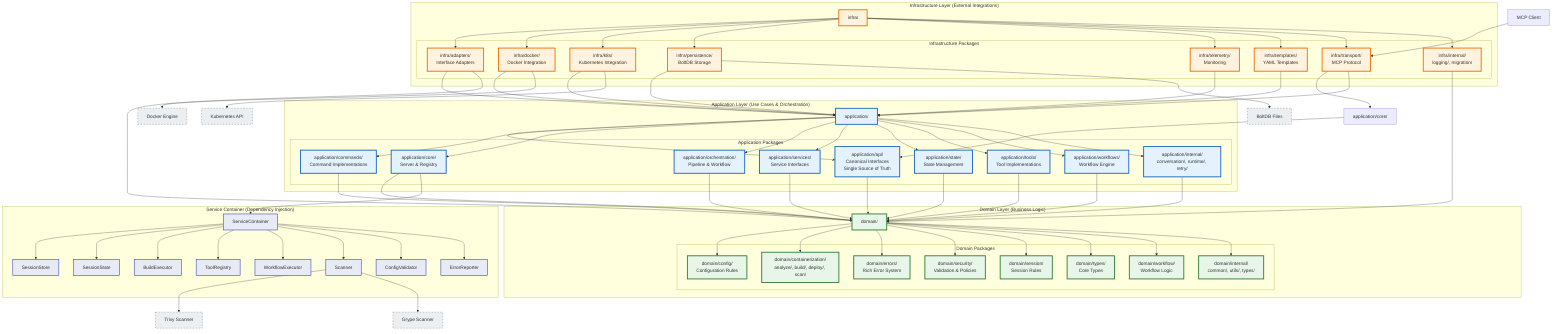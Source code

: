 graph TD
    %% Container Kit MCP - Three-Layer Architecture
    %% Updated to reflect actual codebase structure per ADR-001

    Client[MCP Client] --> Transport[infra/transport/]
    Transport --> Server[application/core/]
    Server --> API[application/api/]

    subgraph "Domain Layer (Business Logic)"
        Domain[domain/]

        subgraph "Domain Packages"
            Config[domain/config/<br/>Configuration Rules]
            Containerization[domain/containerization/<br/>analyze/, build/, deploy/, scan/]
            Errors[domain/errors/<br/>Rich Error System]
            Security[domain/security/<br/>Validation & Policies]
            Session[domain/session/<br/>Session Rules]
            Types[domain/types/<br/>Core Types]
            Workflow[domain/workflow/<br/>Workflow Logic]
            Internal[domain/internal/<br/>common/, utils/, types/]
        end

        Domain --> Config
        Domain --> Containerization
        Domain --> Errors
        Domain --> Security
        Domain --> Session
        Domain --> Types
        Domain --> Workflow
        Domain --> Internal
    end

    subgraph "Application Layer (Use Cases & Orchestration)"
        Application[application/]

        subgraph "Application Packages"
            API[application/api/<br/>Canonical Interfaces<br/>Single Source of Truth]
            Commands[application/commands/<br/>Command Implementations]
            Core[application/core/<br/>Server & Registry]
            Orchestration[application/orchestration/<br/>Pipeline & Workflow]
            Services[application/services/<br/>Service Interfaces]
            State[application/state/<br/>State Management]
            Tools[application/tools/<br/>Tool Implementations]
            Workflows[application/workflows/<br/>Workflow Engine]
            AppInternal[application/internal/<br/>conversation/, runtime/, retry/]
        end

        Application --> API
        Application --> Commands
        Application --> Core
        Application --> Orchestration
        Application --> Services
        Application --> State
        Application --> Tools
        Application --> Workflows
        Application --> AppInternal
    end

    subgraph "Infrastructure Layer (External Integrations)"
        Infrastructure[infra/]

        subgraph "Infrastructure Packages"
            Adapters[infra/adapters/<br/>Interface Adapters]
            Docker[infra/docker/<br/>Docker Integration]
            K8s[infra/k8s/<br/>Kubernetes Integration]
            Persistence[infra/persistence/<br/>BoltDB Storage]
            Telemetry[infra/telemetry/<br/>Monitoring]
            Templates[infra/templates/<br/>YAML Templates]
            Transport[infra/transport/<br/>MCP Protocol]
            InfraInternal[infra/internal/<br/>logging/, migration/]
        end

        Infrastructure --> Adapters
        Infrastructure --> Docker
        Infrastructure --> K8s
        Infrastructure --> Persistence
        Infrastructure --> Telemetry
        Infrastructure --> Templates
        Infrastructure --> Transport
        Infrastructure --> InfraInternal
    end

    %% Dependency Rules (per ADR-001)
    %% Application can depend on Domain
    API --> Domain
    Commands --> Domain
    Core --> Domain
    Orchestration --> Domain
    Services --> Domain
    State --> Domain
    Tools --> Domain
    Workflows --> Domain
    AppInternal --> Domain

    %% Infrastructure can depend on Application and Domain
    Adapters --> Application
    Adapters --> Domain
    Docker --> Application
    K8s --> Application
    Persistence --> Application
    Telemetry --> Application
    Templates --> Application
    Transport --> Application
    InfraInternal --> Domain

    %% Service Container Pattern (ADR-006)
    subgraph "Service Container (Dependency Injection)"
        ServiceContainer[ServiceContainer]
        SessionStore[SessionStore]
        SessionState[SessionState]
        BuildExecutor[BuildExecutor]
        ToolRegistry[ToolRegistry]
        WorkflowExecutor[WorkflowExecutor]
        Scanner[Scanner]
        ConfigValidator[ConfigValidator]
        ErrorReporter[ErrorReporter]
    end

    Core --> ServiceContainer
    ServiceContainer --> SessionStore
    ServiceContainer --> SessionState
    ServiceContainer --> BuildExecutor
    ServiceContainer --> ToolRegistry
    ServiceContainer --> WorkflowExecutor
    ServiceContainer --> Scanner
    ServiceContainer --> ConfigValidator
    ServiceContainer --> ErrorReporter

    %% External Systems Integration
    Docker --> DockerEngine[Docker Engine]
    K8s --> KubernetesAPI[Kubernetes API]
    Persistence --> BoltDB[BoltDB Files]
    Scanner --> Trivy[Trivy Scanner]
    Scanner --> Grype[Grype Scanner]

    %% Architecture Validation
    %% - Domain depends on nothing
    %% - Application depends only on Domain
    %% - Infrastructure depends on Application and Domain

    classDef domainLayer fill:#e8f5e9,stroke:#2e7d32,stroke-width:3px
    classDef applicationLayer fill:#e3f2fd,stroke:#1565c0,stroke-width:3px
    classDef infraLayer fill:#fff3e0,stroke:#ef6c00,stroke-width:3px
    classDef serviceLayer fill:#e8eaf6,stroke:#3f51b5,stroke-width:2px
    classDef externalSys fill:#eceff1,stroke:#455a64,stroke-width:1px,stroke-dasharray: 5 5

    class Domain,Config,Containerization,Errors,Security,Session,Types,Workflow,Internal domainLayer
    class Application,API,Commands,Core,Orchestration,Services,State,Tools,Workflows,AppInternal applicationLayer
    class Infrastructure,Adapters,Docker,K8s,Persistence,Telemetry,Templates,Transport,InfraInternal infraLayer
    class ServiceContainer,SessionStore,SessionState,BuildExecutor,ToolRegistry,WorkflowExecutor,Scanner,ConfigValidator,ErrorReporter serviceLayer
    class DockerEngine,KubernetesAPI,BoltDB,Trivy,Grype externalSys